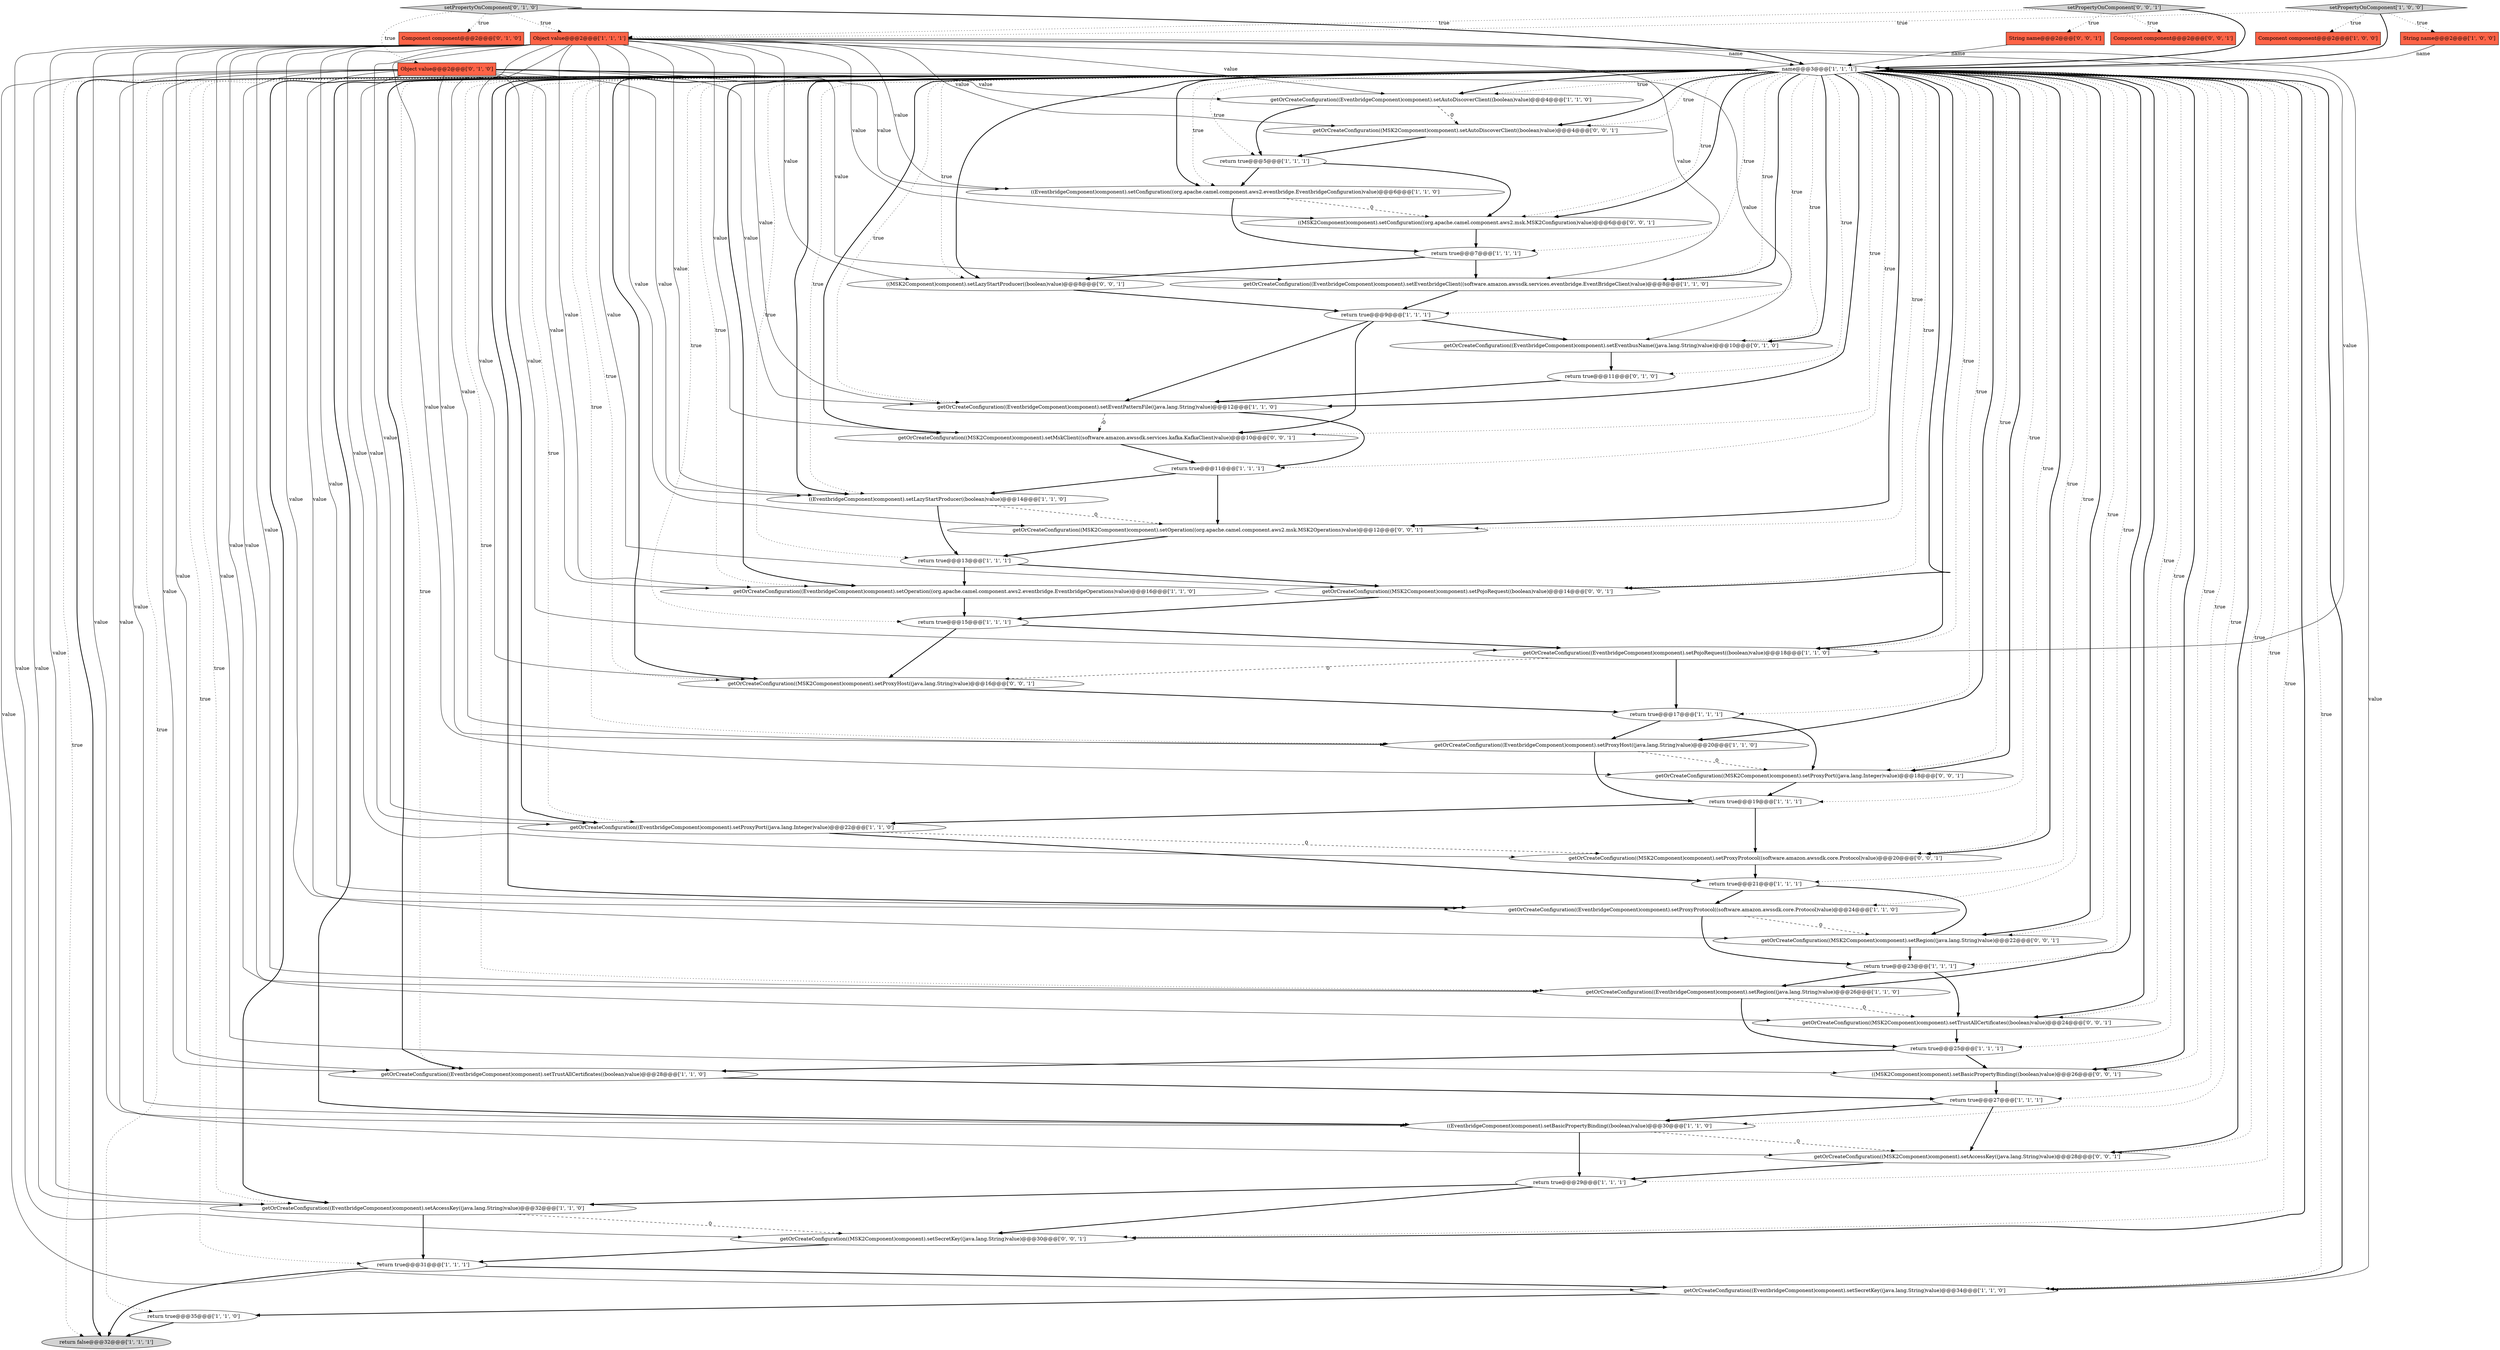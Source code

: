 digraph {
7 [style = filled, label = "setPropertyOnComponent['1', '0', '0']", fillcolor = lightgray, shape = diamond image = "AAA0AAABBB1BBB"];
40 [style = filled, label = "getOrCreateConfiguration((EventbridgeComponent)component).setEventbusName((java.lang.String)value)@@@10@@@['0', '1', '0']", fillcolor = white, shape = ellipse image = "AAA1AAABBB2BBB"];
15 [style = filled, label = "getOrCreateConfiguration((EventbridgeComponent)component).setProxyPort((java.lang.Integer)value)@@@22@@@['1', '1', '0']", fillcolor = white, shape = ellipse image = "AAA0AAABBB1BBB"];
55 [style = filled, label = "((MSK2Component)component).setConfiguration((org.apache.camel.component.aws2.msk.MSK2Configuration)value)@@@6@@@['0', '0', '1']", fillcolor = white, shape = ellipse image = "AAA0AAABBB3BBB"];
16 [style = filled, label = "return false@@@32@@@['1', '1', '1']", fillcolor = lightgray, shape = ellipse image = "AAA0AAABBB1BBB"];
21 [style = filled, label = "getOrCreateConfiguration((EventbridgeComponent)component).setSecretKey((java.lang.String)value)@@@34@@@['1', '1', '0']", fillcolor = white, shape = ellipse image = "AAA0AAABBB1BBB"];
25 [style = filled, label = "name@@@3@@@['1', '1', '1']", fillcolor = white, shape = diamond image = "AAA0AAABBB1BBB"];
17 [style = filled, label = "Component component@@@2@@@['1', '0', '0']", fillcolor = tomato, shape = box image = "AAA0AAABBB1BBB"];
8 [style = filled, label = "return true@@@21@@@['1', '1', '1']", fillcolor = white, shape = ellipse image = "AAA0AAABBB1BBB"];
11 [style = filled, label = "return true@@@29@@@['1', '1', '1']", fillcolor = white, shape = ellipse image = "AAA0AAABBB1BBB"];
19 [style = filled, label = "getOrCreateConfiguration((EventbridgeComponent)component).setProxyHost((java.lang.String)value)@@@20@@@['1', '1', '0']", fillcolor = white, shape = ellipse image = "AAA0AAABBB1BBB"];
52 [style = filled, label = "setPropertyOnComponent['0', '0', '1']", fillcolor = lightgray, shape = diamond image = "AAA0AAABBB3BBB"];
3 [style = filled, label = "((EventbridgeComponent)component).setLazyStartProducer((boolean)value)@@@14@@@['1', '1', '0']", fillcolor = white, shape = ellipse image = "AAA0AAABBB1BBB"];
23 [style = filled, label = "return true@@@11@@@['1', '1', '1']", fillcolor = white, shape = ellipse image = "AAA0AAABBB1BBB"];
49 [style = filled, label = "((MSK2Component)component).setBasicPropertyBinding((boolean)value)@@@26@@@['0', '0', '1']", fillcolor = white, shape = ellipse image = "AAA0AAABBB3BBB"];
26 [style = filled, label = "getOrCreateConfiguration((EventbridgeComponent)component).setAutoDiscoverClient((boolean)value)@@@4@@@['1', '1', '0']", fillcolor = white, shape = ellipse image = "AAA0AAABBB1BBB"];
39 [style = filled, label = "setPropertyOnComponent['0', '1', '0']", fillcolor = lightgray, shape = diamond image = "AAA0AAABBB2BBB"];
54 [style = filled, label = "getOrCreateConfiguration((MSK2Component)component).setProxyHost((java.lang.String)value)@@@16@@@['0', '0', '1']", fillcolor = white, shape = ellipse image = "AAA0AAABBB3BBB"];
4 [style = filled, label = "getOrCreateConfiguration((EventbridgeComponent)component).setOperation((org.apache.camel.component.aws2.eventbridge.EventbridgeOperations)value)@@@16@@@['1', '1', '0']", fillcolor = white, shape = ellipse image = "AAA0AAABBB1BBB"];
29 [style = filled, label = "return true@@@35@@@['1', '1', '0']", fillcolor = white, shape = ellipse image = "AAA0AAABBB1BBB"];
24 [style = filled, label = "return true@@@9@@@['1', '1', '1']", fillcolor = white, shape = ellipse image = "AAA0AAABBB1BBB"];
42 [style = filled, label = "Component component@@@2@@@['0', '0', '1']", fillcolor = tomato, shape = box image = "AAA0AAABBB3BBB"];
48 [style = filled, label = "getOrCreateConfiguration((MSK2Component)component).setProxyProtocol((software.amazon.awssdk.core.Protocol)value)@@@20@@@['0', '0', '1']", fillcolor = white, shape = ellipse image = "AAA0AAABBB3BBB"];
28 [style = filled, label = "getOrCreateConfiguration((EventbridgeComponent)component).setEventPatternFile((java.lang.String)value)@@@12@@@['1', '1', '0']", fillcolor = white, shape = ellipse image = "AAA0AAABBB1BBB"];
35 [style = filled, label = "return true@@@31@@@['1', '1', '1']", fillcolor = white, shape = ellipse image = "AAA0AAABBB1BBB"];
12 [style = filled, label = "getOrCreateConfiguration((EventbridgeComponent)component).setRegion((java.lang.String)value)@@@26@@@['1', '1', '0']", fillcolor = white, shape = ellipse image = "AAA0AAABBB1BBB"];
6 [style = filled, label = "getOrCreateConfiguration((EventbridgeComponent)component).setPojoRequest((boolean)value)@@@18@@@['1', '1', '0']", fillcolor = white, shape = ellipse image = "AAA0AAABBB1BBB"];
53 [style = filled, label = "getOrCreateConfiguration((MSK2Component)component).setPojoRequest((boolean)value)@@@14@@@['0', '0', '1']", fillcolor = white, shape = ellipse image = "AAA0AAABBB3BBB"];
45 [style = filled, label = "((MSK2Component)component).setLazyStartProducer((boolean)value)@@@8@@@['0', '0', '1']", fillcolor = white, shape = ellipse image = "AAA0AAABBB3BBB"];
0 [style = filled, label = "((EventbridgeComponent)component).setConfiguration((org.apache.camel.component.aws2.eventbridge.EventbridgeConfiguration)value)@@@6@@@['1', '1', '0']", fillcolor = white, shape = ellipse image = "AAA0AAABBB1BBB"];
27 [style = filled, label = "getOrCreateConfiguration((EventbridgeComponent)component).setEventbridgeClient((software.amazon.awssdk.services.eventbridge.EventBridgeClient)value)@@@8@@@['1', '1', '0']", fillcolor = white, shape = ellipse image = "AAA0AAABBB1BBB"];
41 [style = filled, label = "getOrCreateConfiguration((MSK2Component)component).setRegion((java.lang.String)value)@@@22@@@['0', '0', '1']", fillcolor = white, shape = ellipse image = "AAA0AAABBB3BBB"];
57 [style = filled, label = "getOrCreateConfiguration((MSK2Component)component).setTrustAllCertificates((boolean)value)@@@24@@@['0', '0', '1']", fillcolor = white, shape = ellipse image = "AAA0AAABBB3BBB"];
18 [style = filled, label = "String name@@@2@@@['1', '0', '0']", fillcolor = tomato, shape = box image = "AAA0AAABBB1BBB"];
47 [style = filled, label = "getOrCreateConfiguration((MSK2Component)component).setSecretKey((java.lang.String)value)@@@30@@@['0', '0', '1']", fillcolor = white, shape = ellipse image = "AAA0AAABBB3BBB"];
43 [style = filled, label = "String name@@@2@@@['0', '0', '1']", fillcolor = tomato, shape = box image = "AAA0AAABBB3BBB"];
1 [style = filled, label = "return true@@@13@@@['1', '1', '1']", fillcolor = white, shape = ellipse image = "AAA0AAABBB1BBB"];
37 [style = filled, label = "Object value@@@2@@@['0', '1', '0']", fillcolor = tomato, shape = box image = "AAA0AAABBB2BBB"];
14 [style = filled, label = "return true@@@23@@@['1', '1', '1']", fillcolor = white, shape = ellipse image = "AAA0AAABBB1BBB"];
32 [style = filled, label = "return true@@@15@@@['1', '1', '1']", fillcolor = white, shape = ellipse image = "AAA0AAABBB1BBB"];
46 [style = filled, label = "getOrCreateConfiguration((MSK2Component)component).setAccessKey((java.lang.String)value)@@@28@@@['0', '0', '1']", fillcolor = white, shape = ellipse image = "AAA0AAABBB3BBB"];
36 [style = filled, label = "return true@@@11@@@['0', '1', '0']", fillcolor = white, shape = ellipse image = "AAA1AAABBB2BBB"];
56 [style = filled, label = "getOrCreateConfiguration((MSK2Component)component).setMskClient((software.amazon.awssdk.services.kafka.KafkaClient)value)@@@10@@@['0', '0', '1']", fillcolor = white, shape = ellipse image = "AAA0AAABBB3BBB"];
50 [style = filled, label = "getOrCreateConfiguration((MSK2Component)component).setProxyPort((java.lang.Integer)value)@@@18@@@['0', '0', '1']", fillcolor = white, shape = ellipse image = "AAA0AAABBB3BBB"];
34 [style = filled, label = "Object value@@@2@@@['1', '1', '1']", fillcolor = tomato, shape = box image = "AAA0AAABBB1BBB"];
44 [style = filled, label = "getOrCreateConfiguration((MSK2Component)component).setOperation((org.apache.camel.component.aws2.msk.MSK2Operations)value)@@@12@@@['0', '0', '1']", fillcolor = white, shape = ellipse image = "AAA0AAABBB3BBB"];
2 [style = filled, label = "((EventbridgeComponent)component).setBasicPropertyBinding((boolean)value)@@@30@@@['1', '1', '0']", fillcolor = white, shape = ellipse image = "AAA0AAABBB1BBB"];
9 [style = filled, label = "getOrCreateConfiguration((EventbridgeComponent)component).setAccessKey((java.lang.String)value)@@@32@@@['1', '1', '0']", fillcolor = white, shape = ellipse image = "AAA0AAABBB1BBB"];
20 [style = filled, label = "return true@@@19@@@['1', '1', '1']", fillcolor = white, shape = ellipse image = "AAA0AAABBB1BBB"];
38 [style = filled, label = "Component component@@@2@@@['0', '1', '0']", fillcolor = tomato, shape = box image = "AAA0AAABBB2BBB"];
13 [style = filled, label = "return true@@@7@@@['1', '1', '1']", fillcolor = white, shape = ellipse image = "AAA0AAABBB1BBB"];
5 [style = filled, label = "getOrCreateConfiguration((EventbridgeComponent)component).setProxyProtocol((software.amazon.awssdk.core.Protocol)value)@@@24@@@['1', '1', '0']", fillcolor = white, shape = ellipse image = "AAA0AAABBB1BBB"];
22 [style = filled, label = "getOrCreateConfiguration((EventbridgeComponent)component).setTrustAllCertificates((boolean)value)@@@28@@@['1', '1', '0']", fillcolor = white, shape = ellipse image = "AAA0AAABBB1BBB"];
30 [style = filled, label = "return true@@@5@@@['1', '1', '1']", fillcolor = white, shape = ellipse image = "AAA0AAABBB1BBB"];
51 [style = filled, label = "getOrCreateConfiguration((MSK2Component)component).setAutoDiscoverClient((boolean)value)@@@4@@@['0', '0', '1']", fillcolor = white, shape = ellipse image = "AAA0AAABBB3BBB"];
31 [style = filled, label = "return true@@@25@@@['1', '1', '1']", fillcolor = white, shape = ellipse image = "AAA0AAABBB1BBB"];
33 [style = filled, label = "return true@@@27@@@['1', '1', '1']", fillcolor = white, shape = ellipse image = "AAA0AAABBB1BBB"];
10 [style = filled, label = "return true@@@17@@@['1', '1', '1']", fillcolor = white, shape = ellipse image = "AAA0AAABBB1BBB"];
25->30 [style = dotted, label="true"];
14->57 [style = bold, label=""];
34->56 [style = solid, label="value"];
5->14 [style = bold, label=""];
32->54 [style = bold, label=""];
7->18 [style = dotted, label="true"];
25->3 [style = bold, label=""];
25->9 [style = dotted, label="true"];
34->49 [style = solid, label="value"];
13->45 [style = bold, label=""];
3->44 [style = dashed, label="0"];
2->46 [style = dashed, label="0"];
25->11 [style = dotted, label="true"];
1->53 [style = bold, label=""];
15->48 [style = dashed, label="0"];
39->38 [style = dotted, label="true"];
25->54 [style = dotted, label="true"];
48->8 [style = bold, label=""];
25->16 [style = dotted, label="true"];
25->19 [style = bold, label=""];
22->33 [style = bold, label=""];
25->26 [style = bold, label=""];
37->26 [style = solid, label="value"];
34->47 [style = solid, label="value"];
34->53 [style = solid, label="value"];
25->21 [style = dotted, label="true"];
54->10 [style = bold, label=""];
0->55 [style = dashed, label="0"];
25->36 [style = dotted, label="true"];
25->26 [style = dotted, label="true"];
25->22 [style = dotted, label="true"];
25->53 [style = dotted, label="true"];
30->55 [style = bold, label=""];
25->12 [style = bold, label=""];
3->1 [style = bold, label=""];
25->28 [style = bold, label=""];
25->16 [style = bold, label=""];
25->13 [style = dotted, label="true"];
25->49 [style = bold, label=""];
34->44 [style = solid, label="value"];
25->0 [style = dotted, label="true"];
25->56 [style = bold, label=""];
36->28 [style = bold, label=""];
34->4 [style = solid, label="value"];
35->21 [style = bold, label=""];
25->44 [style = dotted, label="true"];
25->50 [style = dotted, label="true"];
25->46 [style = bold, label=""];
49->33 [style = bold, label=""];
37->19 [style = solid, label="value"];
25->41 [style = bold, label=""];
25->57 [style = bold, label=""];
37->9 [style = solid, label="value"];
18->25 [style = solid, label="name"];
34->41 [style = solid, label="value"];
15->8 [style = bold, label=""];
7->34 [style = dotted, label="true"];
25->51 [style = dotted, label="true"];
25->12 [style = dotted, label="true"];
25->35 [style = dotted, label="true"];
39->34 [style = dotted, label="true"];
25->49 [style = dotted, label="true"];
34->54 [style = solid, label="value"];
8->5 [style = bold, label=""];
34->0 [style = solid, label="value"];
43->25 [style = solid, label="name"];
25->29 [style = dotted, label="true"];
33->46 [style = bold, label=""];
25->20 [style = dotted, label="true"];
20->15 [style = bold, label=""];
50->20 [style = bold, label=""];
31->22 [style = bold, label=""];
51->30 [style = bold, label=""];
34->51 [style = solid, label="value"];
25->32 [style = dotted, label="true"];
25->10 [style = dotted, label="true"];
52->25 [style = bold, label=""];
34->5 [style = solid, label="value"];
37->4 [style = solid, label="value"];
25->28 [style = dotted, label="true"];
12->31 [style = bold, label=""];
34->57 [style = solid, label="value"];
25->21 [style = bold, label=""];
33->2 [style = bold, label=""];
25->27 [style = dotted, label="true"];
52->43 [style = dotted, label="true"];
13->27 [style = bold, label=""];
25->14 [style = dotted, label="true"];
25->5 [style = bold, label=""];
25->48 [style = dotted, label="true"];
25->45 [style = bold, label=""];
37->22 [style = solid, label="value"];
25->33 [style = dotted, label="true"];
1->4 [style = bold, label=""];
25->9 [style = bold, label=""];
34->6 [style = solid, label="value"];
9->47 [style = dashed, label="0"];
34->12 [style = solid, label="value"];
25->27 [style = bold, label=""];
34->45 [style = solid, label="value"];
25->44 [style = bold, label=""];
6->54 [style = dashed, label="0"];
41->14 [style = bold, label=""];
37->12 [style = solid, label="value"];
26->51 [style = dashed, label="0"];
37->0 [style = solid, label="value"];
25->15 [style = bold, label=""];
25->3 [style = dotted, label="true"];
53->32 [style = bold, label=""];
34->9 [style = solid, label="value"];
25->4 [style = dotted, label="true"];
24->40 [style = bold, label=""];
25->1 [style = dotted, label="true"];
8->41 [style = bold, label=""];
12->57 [style = dashed, label="0"];
25->48 [style = bold, label=""];
25->55 [style = dotted, label="true"];
28->56 [style = dashed, label="0"];
37->21 [style = solid, label="value"];
9->35 [style = bold, label=""];
37->40 [style = solid, label="value"];
28->23 [style = bold, label=""];
14->12 [style = bold, label=""];
46->11 [style = bold, label=""];
25->31 [style = dotted, label="true"];
47->35 [style = bold, label=""];
34->27 [style = solid, label="value"];
37->2 [style = solid, label="value"];
37->15 [style = solid, label="value"];
34->3 [style = solid, label="value"];
29->16 [style = bold, label=""];
25->19 [style = dotted, label="true"];
52->34 [style = dotted, label="true"];
34->48 [style = solid, label="value"];
25->40 [style = dotted, label="true"];
31->49 [style = bold, label=""];
7->25 [style = bold, label=""];
30->0 [style = bold, label=""];
32->6 [style = bold, label=""];
24->56 [style = bold, label=""];
25->55 [style = bold, label=""];
25->0 [style = bold, label=""];
25->56 [style = dotted, label="true"];
44->1 [style = bold, label=""];
25->5 [style = dotted, label="true"];
25->45 [style = dotted, label="true"];
25->47 [style = dotted, label="true"];
23->44 [style = bold, label=""];
55->13 [style = bold, label=""];
25->6 [style = bold, label=""];
25->40 [style = bold, label=""];
39->25 [style = bold, label=""];
34->25 [style = solid, label="name"];
34->15 [style = solid, label="value"];
25->51 [style = bold, label=""];
34->26 [style = solid, label="value"];
25->54 [style = bold, label=""];
25->50 [style = bold, label=""];
23->3 [style = bold, label=""];
7->17 [style = dotted, label="true"];
25->2 [style = bold, label=""];
2->11 [style = bold, label=""];
25->8 [style = dotted, label="true"];
40->36 [style = bold, label=""];
37->27 [style = solid, label="value"];
4->32 [style = bold, label=""];
19->20 [style = bold, label=""];
20->48 [style = bold, label=""];
5->41 [style = dashed, label="0"];
34->46 [style = solid, label="value"];
11->9 [style = bold, label=""];
37->5 [style = solid, label="value"];
25->6 [style = dotted, label="true"];
34->2 [style = solid, label="value"];
34->50 [style = solid, label="value"];
34->28 [style = solid, label="value"];
25->15 [style = dotted, label="true"];
57->31 [style = bold, label=""];
11->47 [style = bold, label=""];
0->13 [style = bold, label=""];
35->16 [style = bold, label=""];
37->6 [style = solid, label="value"];
21->29 [style = bold, label=""];
34->21 [style = solid, label="value"];
25->53 [style = bold, label=""];
10->19 [style = bold, label=""];
34->55 [style = solid, label="value"];
6->10 [style = bold, label=""];
10->50 [style = bold, label=""];
37->28 [style = solid, label="value"];
27->24 [style = bold, label=""];
25->4 [style = bold, label=""];
45->24 [style = bold, label=""];
25->24 [style = dotted, label="true"];
25->46 [style = dotted, label="true"];
25->41 [style = dotted, label="true"];
25->47 [style = bold, label=""];
34->19 [style = solid, label="value"];
39->37 [style = dotted, label="true"];
34->22 [style = solid, label="value"];
56->23 [style = bold, label=""];
24->28 [style = bold, label=""];
26->30 [style = bold, label=""];
52->42 [style = dotted, label="true"];
37->3 [style = solid, label="value"];
25->2 [style = dotted, label="true"];
25->23 [style = dotted, label="true"];
25->22 [style = bold, label=""];
25->57 [style = dotted, label="true"];
19->50 [style = dashed, label="0"];
}
